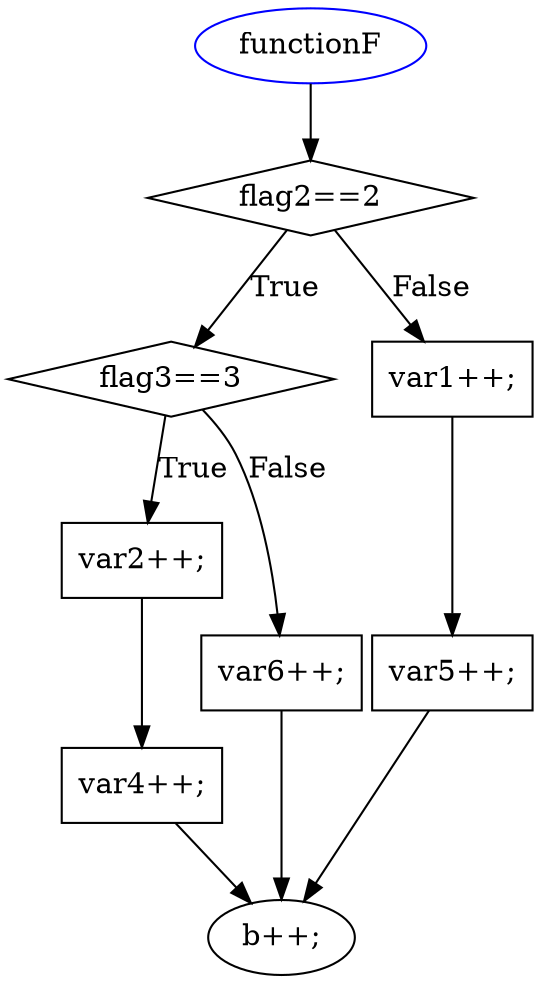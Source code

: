 digraph G {
rankdir=TB;
functionF [color=blue, shape=ellipse];
"flag2==2__0" [label="flag2==2", shape=diamond];
functionF -> "flag2==2__0"  [label=""];
"flag3==3__0" [label="flag3==3", shape=diamond];
"flag2==2__0" -> "flag3==3__0"  [label=True];
"var2++;__0" [label="var2++;", shape=rectangle];
"flag3==3__0" -> "var2++;__0"  [label=True];
"var4++;__0" [label="var4++;", shape=rectangle];
"var2++;__0" -> "var4++;__0"  [label=""];
"var6++;__0" [label="var6++;", shape=rectangle];
"flag3==3__0" -> "var6++;__0"  [label=False];
"var1++;__0" [label="var1++;", shape=rectangle];
"flag2==2__0" -> "var1++;__0"  [label=False];
"var5++;__0" [label="var5++;", shape=rectangle];
"var1++;__0" -> "var5++;__0"  [label=""];
"b++;__0" [label="b++;", shape=rectangle];
"var6++;__0" -> "b++;__0"  [label=""];
"var5++;__0" -> "b++;__0"  [label=""];
"var4++;__0" -> "b++;__0"  [label=""];
"b++;__0" [shape=ellipse];
}
